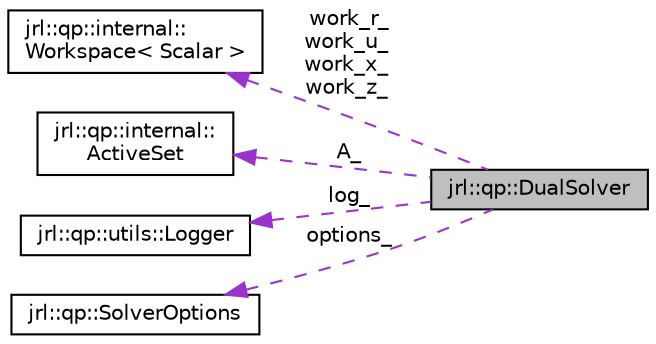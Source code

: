 digraph "jrl::qp::DualSolver"
{
  edge [fontname="Helvetica",fontsize="10",labelfontname="Helvetica",labelfontsize="10"];
  node [fontname="Helvetica",fontsize="10",shape=record];
  rankdir="LR";
  Node3 [label="jrl::qp::DualSolver",height=0.2,width=0.4,color="black", fillcolor="grey75", style="filled", fontcolor="black"];
  Node4 -> Node3 [dir="back",color="darkorchid3",fontsize="10",style="dashed",label=" work_r_\nwork_u_\nwork_x_\nwork_z_" ,fontname="Helvetica"];
  Node4 [label="jrl::qp::internal::\lWorkspace\< Scalar \>",height=0.2,width=0.4,color="black", fillcolor="white", style="filled",URL="$classjrl_1_1qp_1_1internal_1_1Workspace.html"];
  Node5 -> Node3 [dir="back",color="darkorchid3",fontsize="10",style="dashed",label=" A_" ,fontname="Helvetica"];
  Node5 [label="jrl::qp::internal::\lActiveSet",height=0.2,width=0.4,color="black", fillcolor="white", style="filled",URL="$classjrl_1_1qp_1_1internal_1_1ActiveSet.html"];
  Node6 -> Node3 [dir="back",color="darkorchid3",fontsize="10",style="dashed",label=" log_" ,fontname="Helvetica"];
  Node6 [label="jrl::qp::utils::Logger",height=0.2,width=0.4,color="black", fillcolor="white", style="filled",URL="$classjrl_1_1qp_1_1utils_1_1Logger.html"];
  Node7 -> Node3 [dir="back",color="darkorchid3",fontsize="10",style="dashed",label=" options_" ,fontname="Helvetica"];
  Node7 [label="jrl::qp::SolverOptions",height=0.2,width=0.4,color="black", fillcolor="white", style="filled",URL="$structjrl_1_1qp_1_1SolverOptions.html"];
}
